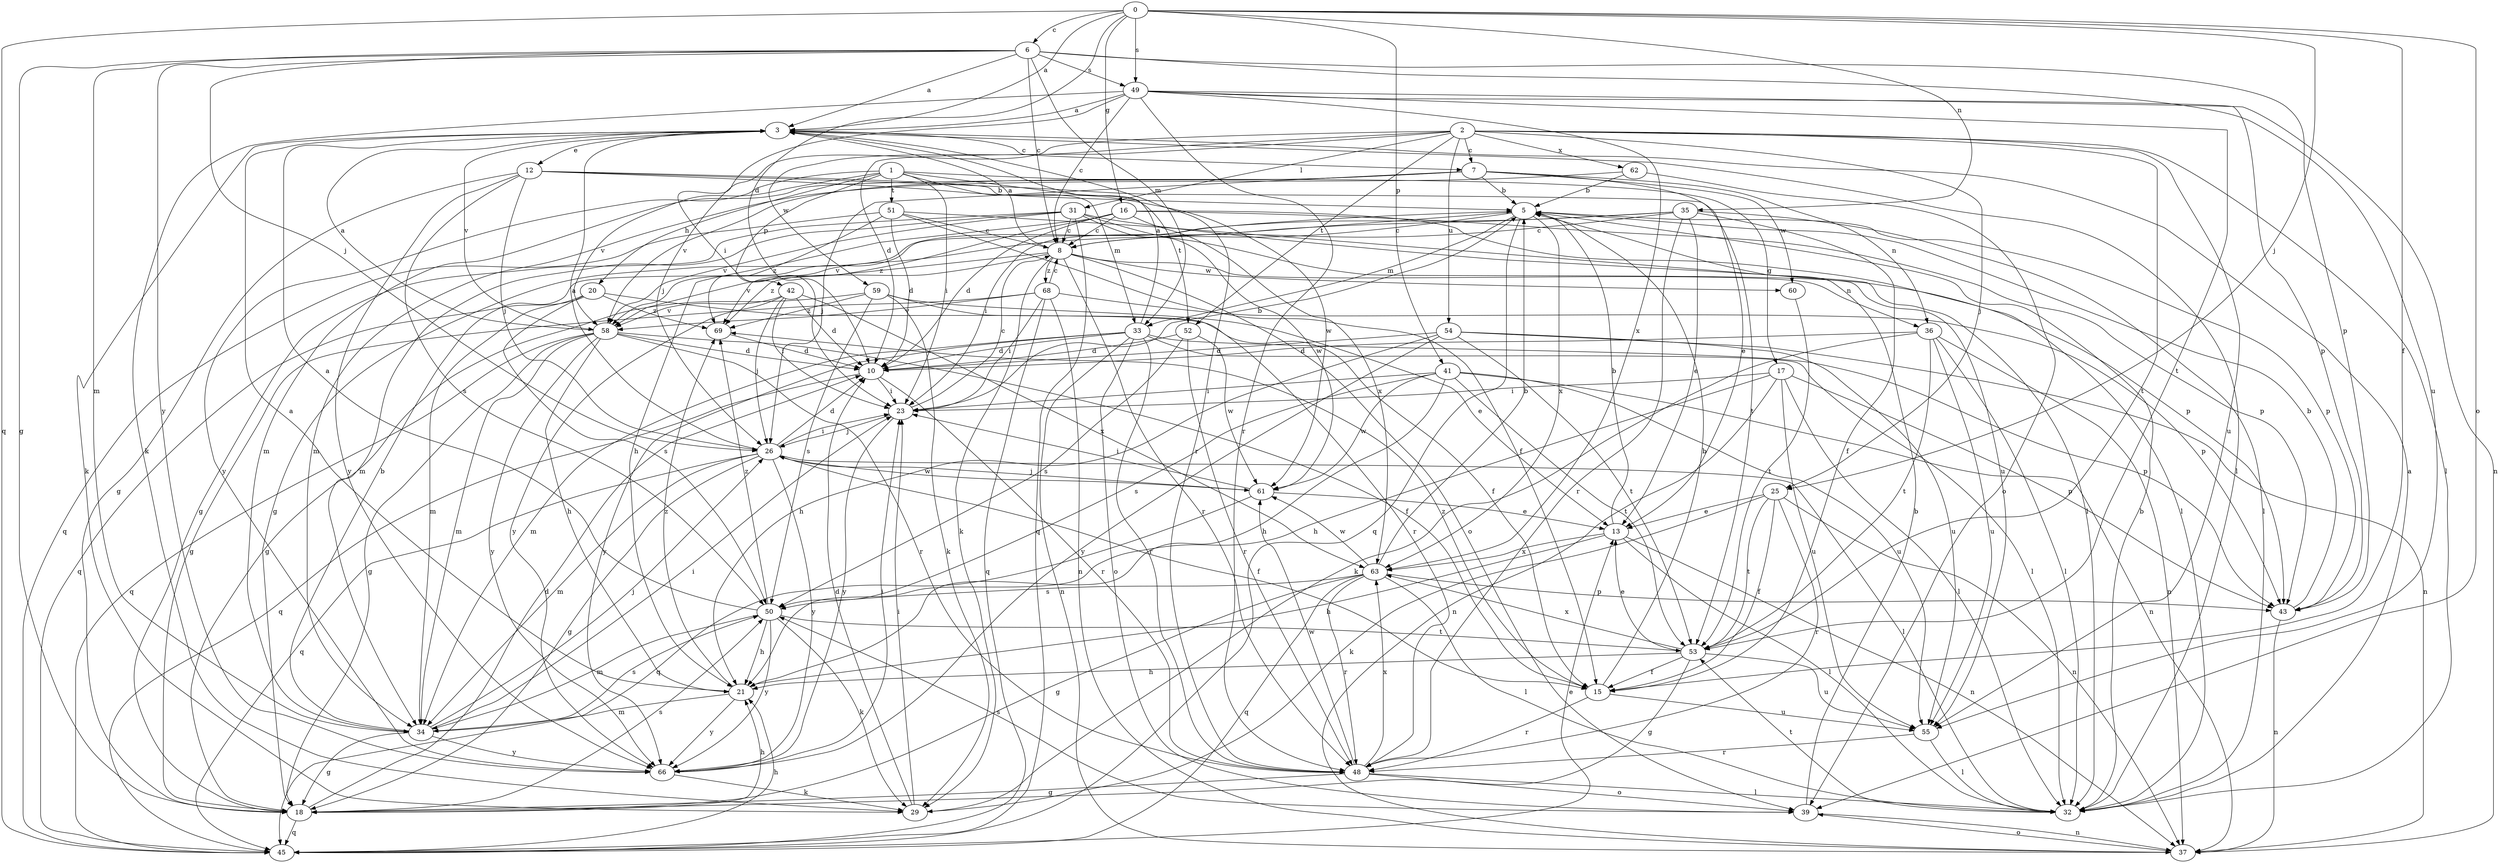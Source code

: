 strict digraph  {
0;
1;
2;
3;
5;
6;
7;
8;
10;
12;
13;
15;
16;
17;
18;
20;
21;
23;
25;
26;
29;
31;
32;
33;
34;
35;
36;
37;
39;
41;
42;
43;
45;
48;
49;
50;
51;
52;
53;
54;
55;
58;
59;
60;
61;
62;
63;
66;
68;
69;
0 -> 3  [label=a];
0 -> 6  [label=c];
0 -> 10  [label=d];
0 -> 15  [label=f];
0 -> 16  [label=g];
0 -> 25  [label=j];
0 -> 35  [label=n];
0 -> 39  [label=o];
0 -> 41  [label=p];
0 -> 45  [label=q];
0 -> 49  [label=s];
1 -> 17  [label=g];
1 -> 20  [label=h];
1 -> 23  [label=i];
1 -> 33  [label=m];
1 -> 42  [label=p];
1 -> 51  [label=t];
1 -> 52  [label=t];
1 -> 58  [label=v];
1 -> 66  [label=y];
2 -> 7  [label=c];
2 -> 10  [label=d];
2 -> 25  [label=j];
2 -> 26  [label=j];
2 -> 31  [label=l];
2 -> 32  [label=l];
2 -> 52  [label=t];
2 -> 53  [label=t];
2 -> 54  [label=u];
2 -> 55  [label=u];
2 -> 59  [label=w];
2 -> 62  [label=x];
3 -> 7  [label=c];
3 -> 12  [label=e];
3 -> 29  [label=k];
3 -> 32  [label=l];
3 -> 48  [label=r];
3 -> 58  [label=v];
5 -> 8  [label=c];
5 -> 23  [label=i];
5 -> 33  [label=m];
5 -> 43  [label=p];
5 -> 45  [label=q];
5 -> 63  [label=x];
6 -> 3  [label=a];
6 -> 8  [label=c];
6 -> 18  [label=g];
6 -> 26  [label=j];
6 -> 33  [label=m];
6 -> 34  [label=m];
6 -> 43  [label=p];
6 -> 49  [label=s];
6 -> 55  [label=u];
6 -> 66  [label=y];
7 -> 5  [label=b];
7 -> 13  [label=e];
7 -> 26  [label=j];
7 -> 34  [label=m];
7 -> 36  [label=n];
7 -> 58  [label=v];
7 -> 60  [label=w];
8 -> 3  [label=a];
8 -> 29  [label=k];
8 -> 36  [label=n];
8 -> 39  [label=o];
8 -> 48  [label=r];
8 -> 58  [label=v];
8 -> 60  [label=w];
8 -> 68  [label=z];
8 -> 69  [label=z];
10 -> 23  [label=i];
10 -> 45  [label=q];
10 -> 48  [label=r];
12 -> 5  [label=b];
12 -> 18  [label=g];
12 -> 26  [label=j];
12 -> 50  [label=s];
12 -> 53  [label=t];
12 -> 61  [label=w];
12 -> 66  [label=y];
13 -> 5  [label=b];
13 -> 21  [label=h];
13 -> 32  [label=l];
13 -> 37  [label=n];
13 -> 63  [label=x];
15 -> 5  [label=b];
15 -> 48  [label=r];
15 -> 55  [label=u];
15 -> 69  [label=z];
16 -> 8  [label=c];
16 -> 10  [label=d];
16 -> 21  [label=h];
16 -> 32  [label=l];
16 -> 43  [label=p];
16 -> 63  [label=x];
16 -> 69  [label=z];
17 -> 21  [label=h];
17 -> 23  [label=i];
17 -> 32  [label=l];
17 -> 37  [label=n];
17 -> 43  [label=p];
17 -> 55  [label=u];
18 -> 10  [label=d];
18 -> 21  [label=h];
18 -> 45  [label=q];
18 -> 50  [label=s];
20 -> 15  [label=f];
20 -> 34  [label=m];
20 -> 45  [label=q];
20 -> 50  [label=s];
20 -> 69  [label=z];
21 -> 3  [label=a];
21 -> 34  [label=m];
21 -> 66  [label=y];
21 -> 69  [label=z];
23 -> 5  [label=b];
23 -> 8  [label=c];
23 -> 26  [label=j];
23 -> 66  [label=y];
25 -> 13  [label=e];
25 -> 15  [label=f];
25 -> 29  [label=k];
25 -> 37  [label=n];
25 -> 48  [label=r];
25 -> 53  [label=t];
26 -> 3  [label=a];
26 -> 10  [label=d];
26 -> 15  [label=f];
26 -> 18  [label=g];
26 -> 23  [label=i];
26 -> 32  [label=l];
26 -> 34  [label=m];
26 -> 45  [label=q];
26 -> 61  [label=w];
26 -> 66  [label=y];
29 -> 10  [label=d];
29 -> 23  [label=i];
31 -> 8  [label=c];
31 -> 18  [label=g];
31 -> 32  [label=l];
31 -> 34  [label=m];
31 -> 45  [label=q];
31 -> 55  [label=u];
31 -> 58  [label=v];
31 -> 61  [label=w];
32 -> 3  [label=a];
32 -> 5  [label=b];
32 -> 53  [label=t];
33 -> 3  [label=a];
33 -> 10  [label=d];
33 -> 32  [label=l];
33 -> 34  [label=m];
33 -> 37  [label=n];
33 -> 39  [label=o];
33 -> 43  [label=p];
33 -> 48  [label=r];
33 -> 66  [label=y];
34 -> 5  [label=b];
34 -> 18  [label=g];
34 -> 23  [label=i];
34 -> 26  [label=j];
34 -> 50  [label=s];
34 -> 66  [label=y];
35 -> 8  [label=c];
35 -> 13  [label=e];
35 -> 15  [label=f];
35 -> 18  [label=g];
35 -> 32  [label=l];
35 -> 48  [label=r];
35 -> 58  [label=v];
36 -> 10  [label=d];
36 -> 29  [label=k];
36 -> 32  [label=l];
36 -> 37  [label=n];
36 -> 53  [label=t];
36 -> 55  [label=u];
37 -> 39  [label=o];
39 -> 5  [label=b];
39 -> 37  [label=n];
39 -> 50  [label=s];
41 -> 21  [label=h];
41 -> 23  [label=i];
41 -> 37  [label=n];
41 -> 50  [label=s];
41 -> 53  [label=t];
41 -> 55  [label=u];
41 -> 61  [label=w];
42 -> 10  [label=d];
42 -> 23  [label=i];
42 -> 26  [label=j];
42 -> 58  [label=v];
42 -> 63  [label=x];
42 -> 66  [label=y];
43 -> 5  [label=b];
43 -> 37  [label=n];
45 -> 13  [label=e];
45 -> 21  [label=h];
48 -> 18  [label=g];
48 -> 32  [label=l];
48 -> 39  [label=o];
48 -> 61  [label=w];
48 -> 63  [label=x];
49 -> 3  [label=a];
49 -> 8  [label=c];
49 -> 23  [label=i];
49 -> 29  [label=k];
49 -> 37  [label=n];
49 -> 43  [label=p];
49 -> 48  [label=r];
49 -> 53  [label=t];
49 -> 63  [label=x];
50 -> 3  [label=a];
50 -> 21  [label=h];
50 -> 29  [label=k];
50 -> 34  [label=m];
50 -> 53  [label=t];
50 -> 66  [label=y];
50 -> 69  [label=z];
51 -> 8  [label=c];
51 -> 10  [label=d];
51 -> 15  [label=f];
51 -> 43  [label=p];
51 -> 45  [label=q];
51 -> 69  [label=z];
52 -> 10  [label=d];
52 -> 48  [label=r];
52 -> 50  [label=s];
52 -> 61  [label=w];
53 -> 13  [label=e];
53 -> 15  [label=f];
53 -> 18  [label=g];
53 -> 21  [label=h];
53 -> 55  [label=u];
53 -> 63  [label=x];
54 -> 10  [label=d];
54 -> 21  [label=h];
54 -> 37  [label=n];
54 -> 53  [label=t];
54 -> 55  [label=u];
54 -> 66  [label=y];
55 -> 32  [label=l];
55 -> 48  [label=r];
58 -> 3  [label=a];
58 -> 10  [label=d];
58 -> 15  [label=f];
58 -> 18  [label=g];
58 -> 21  [label=h];
58 -> 34  [label=m];
58 -> 45  [label=q];
58 -> 48  [label=r];
58 -> 66  [label=y];
59 -> 13  [label=e];
59 -> 18  [label=g];
59 -> 29  [label=k];
59 -> 48  [label=r];
59 -> 50  [label=s];
59 -> 69  [label=z];
60 -> 53  [label=t];
61 -> 13  [label=e];
61 -> 23  [label=i];
61 -> 26  [label=j];
61 -> 45  [label=q];
62 -> 5  [label=b];
62 -> 34  [label=m];
62 -> 39  [label=o];
63 -> 5  [label=b];
63 -> 18  [label=g];
63 -> 32  [label=l];
63 -> 43  [label=p];
63 -> 45  [label=q];
63 -> 48  [label=r];
63 -> 50  [label=s];
63 -> 61  [label=w];
66 -> 23  [label=i];
66 -> 29  [label=k];
68 -> 8  [label=c];
68 -> 18  [label=g];
68 -> 23  [label=i];
68 -> 37  [label=n];
68 -> 43  [label=p];
68 -> 45  [label=q];
68 -> 58  [label=v];
69 -> 10  [label=d];
}
